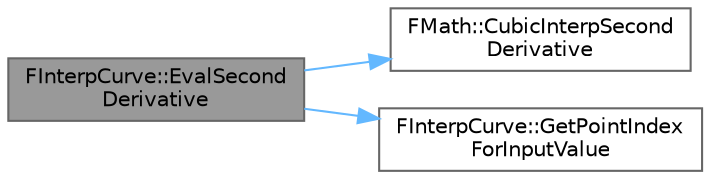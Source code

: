 digraph "FInterpCurve::EvalSecondDerivative"
{
 // INTERACTIVE_SVG=YES
 // LATEX_PDF_SIZE
  bgcolor="transparent";
  edge [fontname=Helvetica,fontsize=10,labelfontname=Helvetica,labelfontsize=10];
  node [fontname=Helvetica,fontsize=10,shape=box,height=0.2,width=0.4];
  rankdir="LR";
  Node1 [id="Node000001",label="FInterpCurve::EvalSecond\lDerivative",height=0.2,width=0.4,color="gray40", fillcolor="grey60", style="filled", fontcolor="black",tooltip="Evaluate the second derivative at a point on the curve."];
  Node1 -> Node2 [id="edge1_Node000001_Node000002",color="steelblue1",style="solid",tooltip=" "];
  Node2 [id="Node000002",label="FMath::CubicInterpSecond\lDerivative",height=0.2,width=0.4,color="grey40", fillcolor="white", style="filled",URL="$dc/d20/structFMath.html#a465d44265741c1f8e7129af52a8810ed",tooltip="Performs a second derivative cubic interpolation."];
  Node1 -> Node3 [id="edge2_Node000001_Node000003",color="steelblue1",style="solid",tooltip=" "];
  Node3 [id="Node000003",label="FInterpCurve::GetPointIndex\lForInputValue",height=0.2,width=0.4,color="grey40", fillcolor="white", style="filled",URL="$d2/dbf/classFInterpCurve.html#a2067e4f4ff9acaf4369a14c9b3164044",tooltip="Finds the lower index of the two points whose input values bound the supplied input value."];
}
